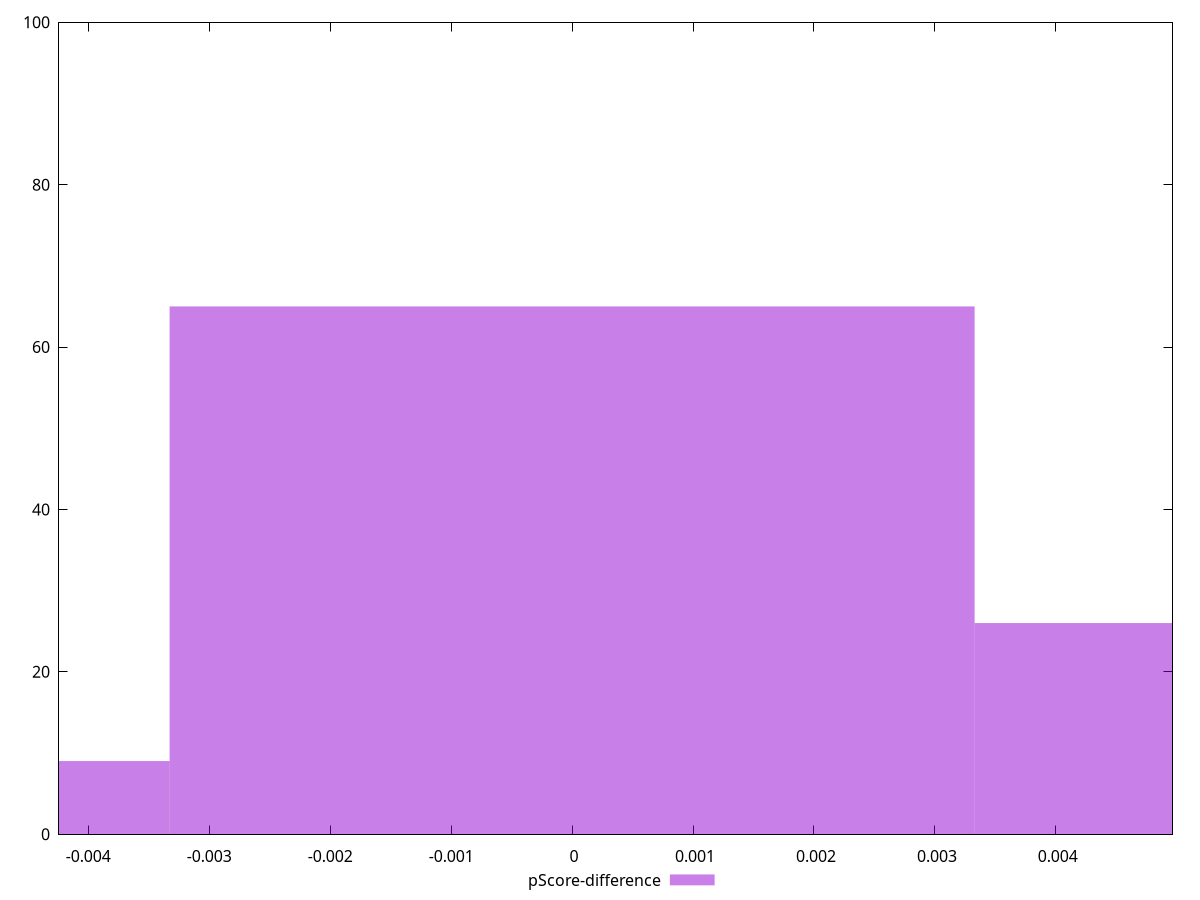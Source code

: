 reset

$pScoreDifference <<EOF
0 65
0.006656356478075572 26
-0.006656356478075572 9
EOF

set key outside below
set boxwidth 0.006656356478075572
set xrange [-0.004242826013934747:0.004964372903314168]
set yrange [0:100]
set trange [0:100]
set style fill transparent solid 0.5 noborder
set terminal svg size 640, 490 enhanced background rgb 'white'
set output "report_00025_2021-02-22T21:38:55.199Z/max-potential-fid/samples/pages+cached/pScore-difference/histogram.svg"

plot $pScoreDifference title "pScore-difference" with boxes

reset
